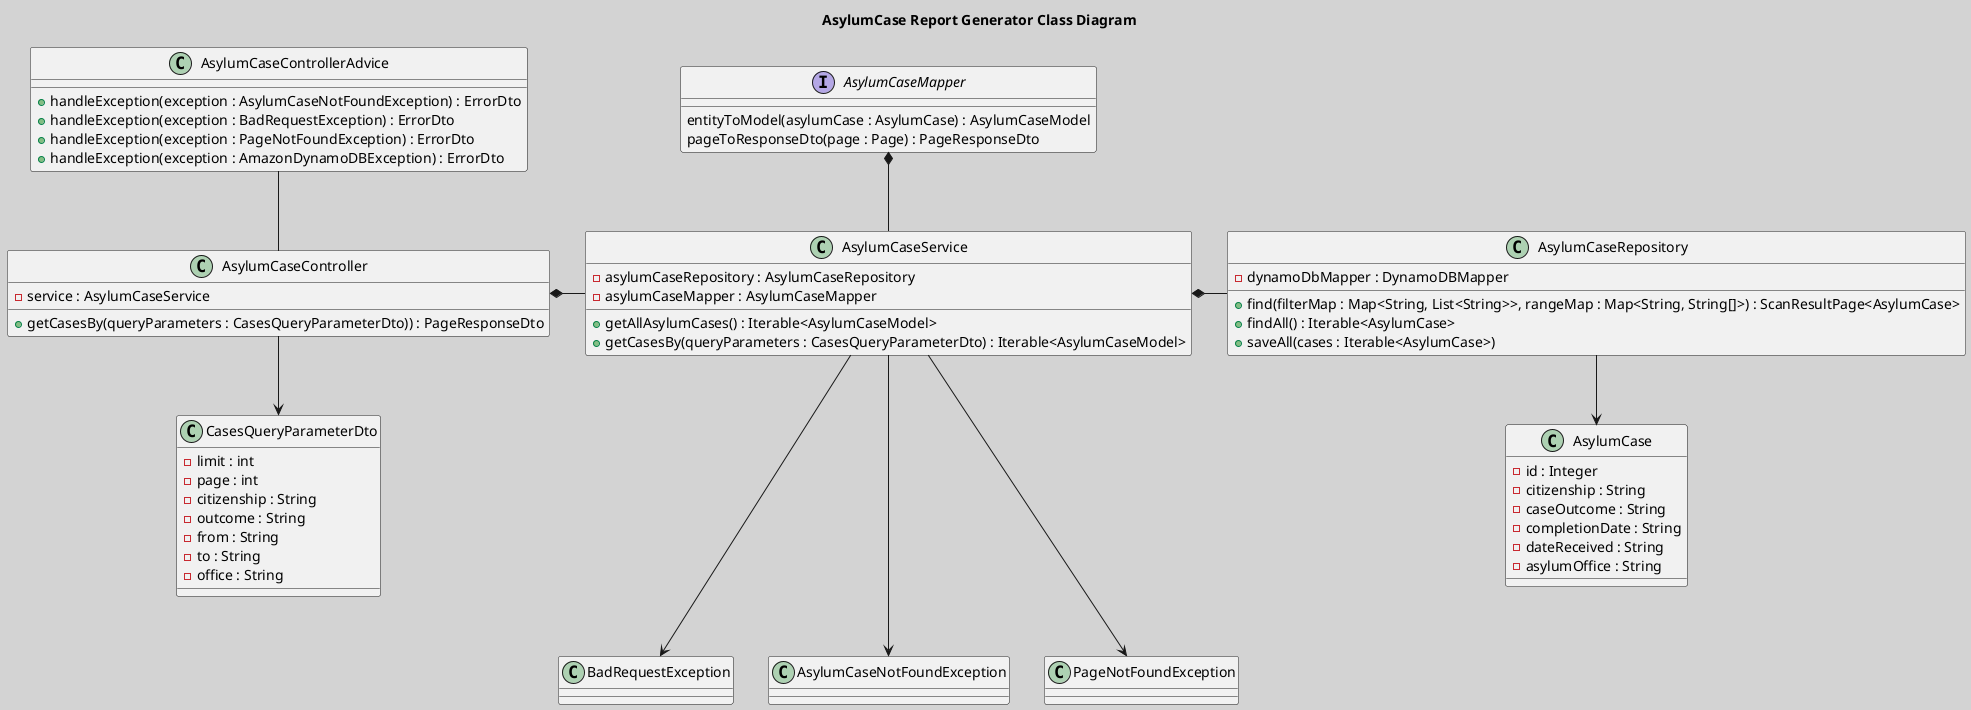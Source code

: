 @startuml
title AsylumCase Report Generator Class Diagram
skinparam backgroundcolor lightgrey

'End point mappings
class AsylumCaseController {
    - service : AsylumCaseService
    + getCasesBy(queryParameters : CasesQueryParameterDto)) : PageResponseDto
}

class AsylumCaseControllerAdvice {
    + handleException(exception : AsylumCaseNotFoundException) : ErrorDto
    + handleException(exception : BadRequestException) : ErrorDto
    + handleException(exception : PageNotFoundException) : ErrorDto
    + handleException(exception : AmazonDynamoDBException) : ErrorDto
}

'Add cache config Annotations in service
class AsylumCaseService {
    - asylumCaseRepository : AsylumCaseRepository
    - asylumCaseMapper : AsylumCaseMapper
    + getAllAsylumCases() : Iterable<AsylumCaseModel>
    + getCasesBy(queryParameters : CasesQueryParameterDto) : Iterable<AsylumCaseModel>
}

'repo for DynamoDB calls
class AsylumCaseRepository {
    - dynamoDbMapper : DynamoDBMapper
    + find(filterMap : Map<String, List<String>>, rangeMap : Map<String, String[]>) : ScanResultPage<AsylumCase>
    + findAll() : Iterable<AsylumCase>
    + saveAll(cases : Iterable<AsylumCase>)
}

'Entity for data model
class AsylumCase {
    - id : Integer
    - citizenship : String
    - caseOutcome : String
    - completionDate : String
    - dateReceived : String
    - asylumOffice : String
}

class CasesQueryParameterDto {
    - limit : int
    - page : int
    - citizenship : String
    - outcome : String
    - from : String
    - to : String
    - office : String
}

' Part of the  MapStruct dependency
interface AsylumCaseMapper {
    entityToModel(asylumCase : AsylumCase) : AsylumCaseModel
    pageToResponseDto(page : Page) : PageResponseDto
}

AsylumCaseService ---> BadRequestException
AsylumCaseService ---> AsylumCaseNotFoundException
AsylumCaseService ---> PageNotFoundException

AsylumCaseController *- AsylumCaseService
AsylumCaseControllerAdvice -- AsylumCaseController

AsylumCaseService *- AsylumCaseRepository
AsylumCaseMapper *-- AsylumCaseService

AsylumCaseRepository --> AsylumCase
AsylumCaseController --> CasesQueryParameterDto

'Extension
'Association <|-- (owner <|-- pet) Implements
'Composition *-- (pet *-- leg) Instantiation (part of)
'Aggregation (car o-- wheel) Extends (has a)
@enduml